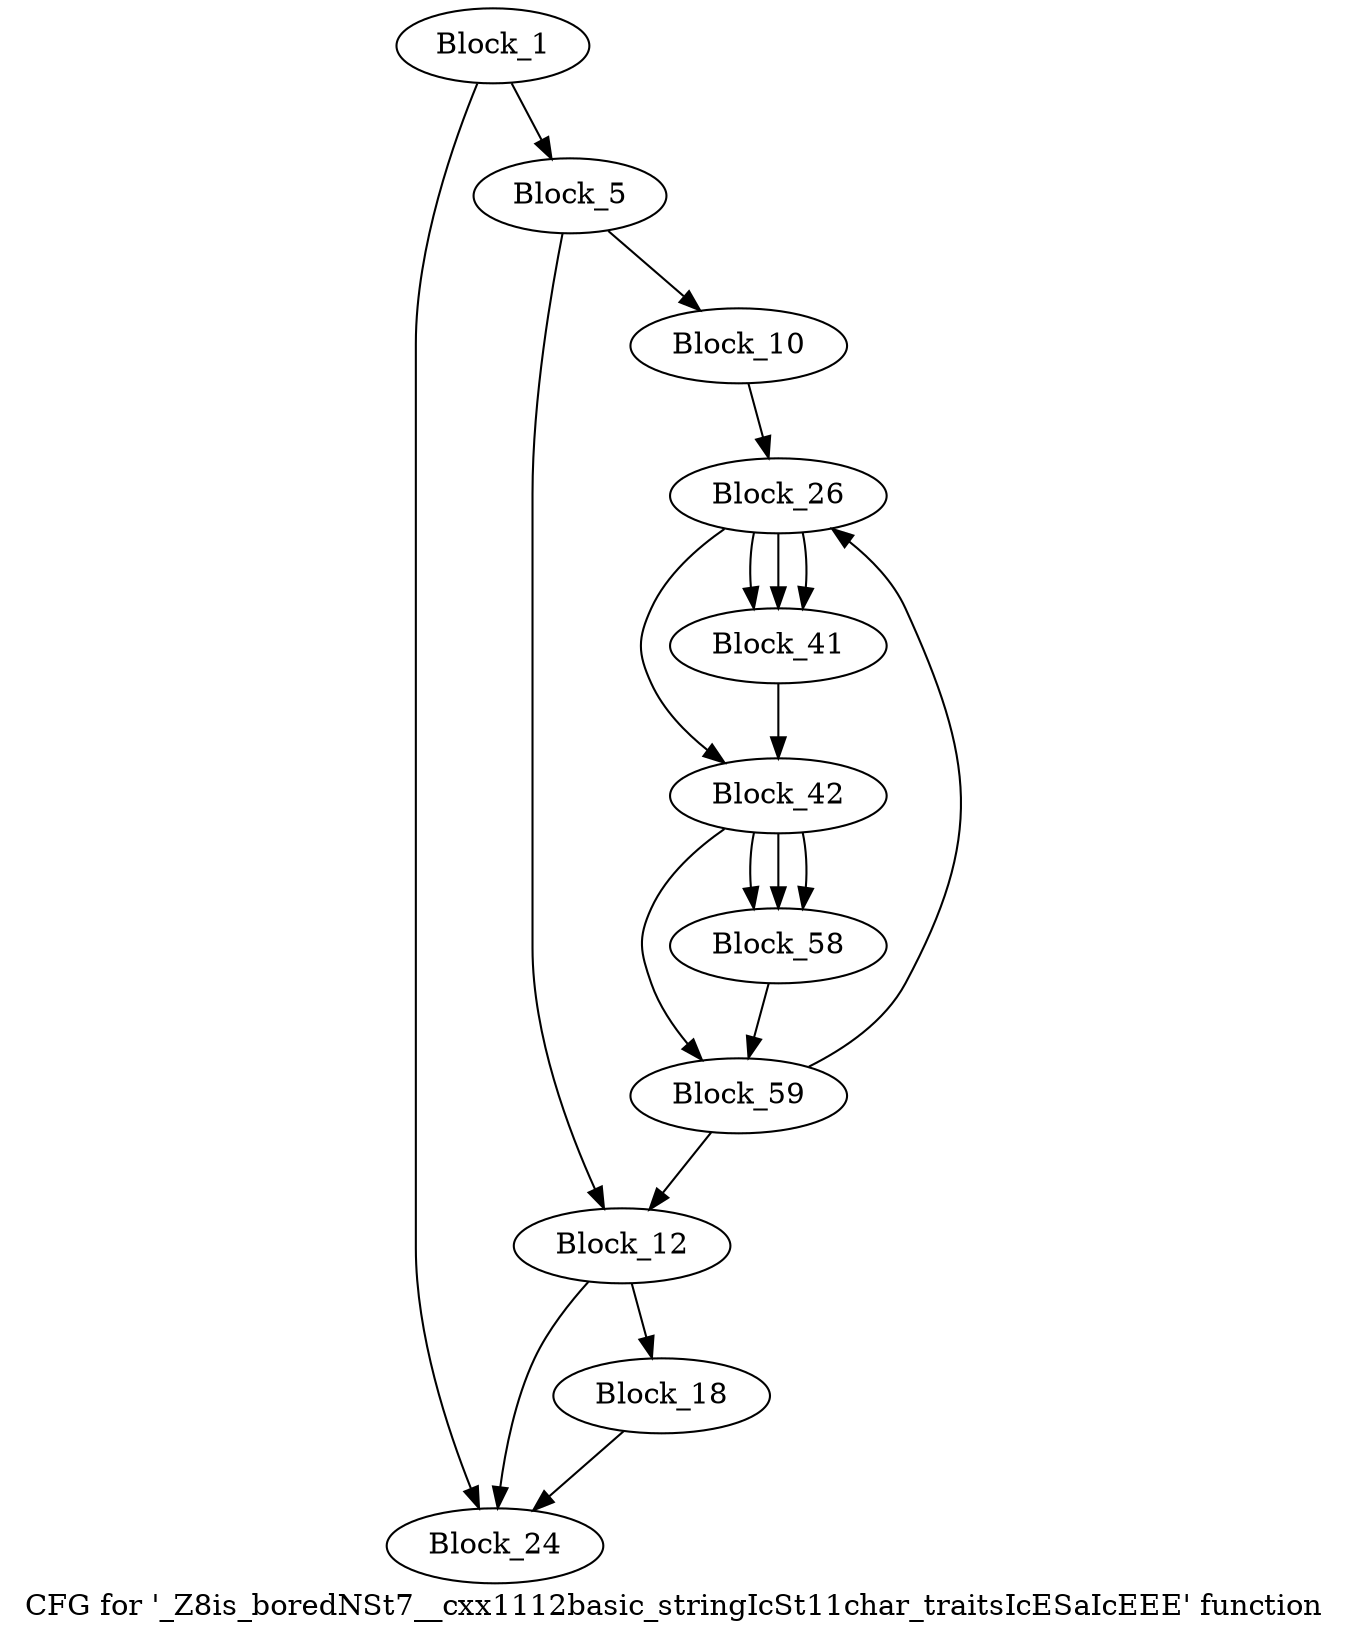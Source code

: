 digraph "CFG for '_Z8is_boredNSt7__cxx1112basic_stringIcSt11char_traitsIcESaIcEEE' function" {
	label="CFG for '_Z8is_boredNSt7__cxx1112basic_stringIcSt11char_traitsIcESaIcEEE' function";

	block_1 [label="Block_1"];
	block_1:s0 -> block_24;
	block_1:s1 -> block_5;
	block_5 [label="Block_5"];
	block_5:s0 -> block_12;
	block_5:s1 -> block_10;
	block_10 [label="Block_10"];
	block_10 -> block_26;
	block_12 [label="Block_12"];
	block_12:s0 -> block_24;
	block_12:s1 -> block_18;
	block_18 [label="Block_18"];
	block_18 -> block_24;
	block_24 [label="Block_24"];
	block_26 [label="Block_26"];
	block_26:s0 -> block_42;
	block_26:s1 -> block_41;
	block_26:s2 -> block_41;
	block_26:s3 -> block_41;
	block_41 [label="Block_41"];
	block_41 -> block_42;
	block_42 [label="Block_42"];
	block_42:s0 -> block_59;
	block_42:s1 -> block_58;
	block_42:s2 -> block_58;
	block_42:s3 -> block_58;
	block_58 [label="Block_58"];
	block_58 -> block_59;
	block_59 [label="Block_59"];
	block_59:s0 -> block_12;
	block_59:s1 -> block_26;
}
